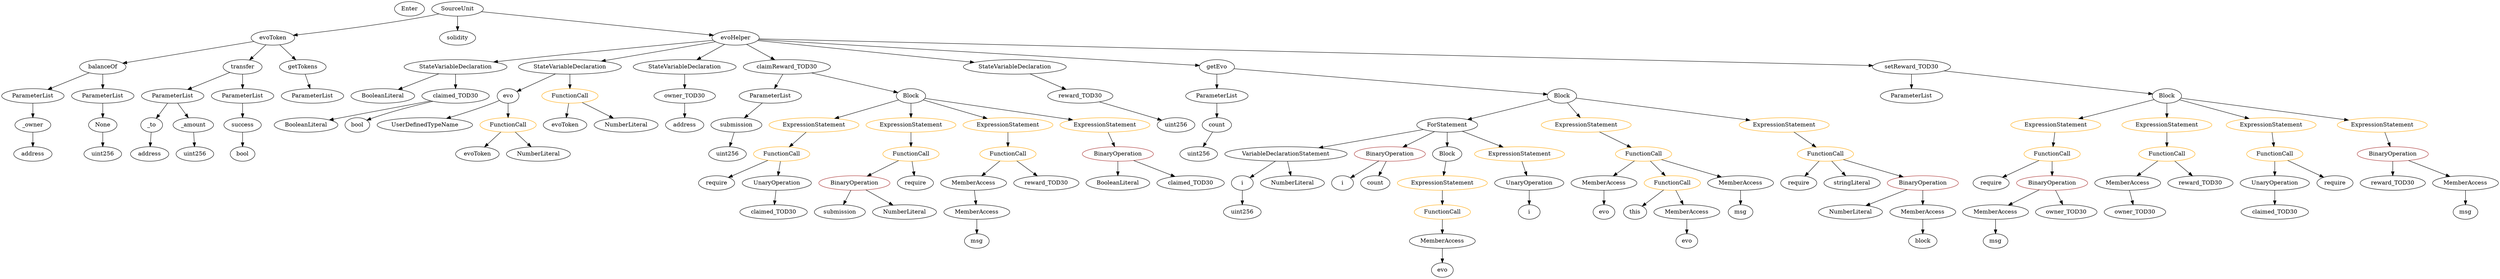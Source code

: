 strict digraph {
	graph [bb="0,0,5342.6,684"];
	node [label="\N"];
	Enter	[height=0.5,
		pos="859.54,666",
		width=0.83628];
	ForStatement_Unnamed	[color=black,
		height=0.5,
		label=ForStatement,
		pos="3118.5,378",
		width=1.6818];
	VariableDeclarationStatement_Unnamed	[color=black,
		height=0.5,
		label=VariableDeclarationStatement,
		pos="2786.5,306",
		width=3.3174];
	ForStatement_Unnamed -> VariableDeclarationStatement_Unnamed	[pos="e,2854.2,321.26 3070.3,366.82 3016.6,355.5 2929,337.04 2865.4,323.62"];
	BinaryOperation_Unnamed_1	[color=brown,
		height=0.5,
		label=BinaryOperation,
		pos="2995.5,306",
		width=1.9867];
	ForStatement_Unnamed -> BinaryOperation_Unnamed_1	[pos="e,3023.6,322.98 3091.2,361.46 3074.3,351.81 3052.2,339.27 3033.6,328.65"];
	Block_Unnamed_1	[color=black,
		height=0.5,
		label=Block,
		pos="3118.5,306",
		width=0.90558];
	ForStatement_Unnamed -> Block_Unnamed_1	[pos="e,3118.5,324.1 3118.5,359.7 3118.5,352.41 3118.5,343.73 3118.5,335.54"];
	ExpressionStatement_Unnamed_1	[color=orange,
		height=0.5,
		label=ExpressionStatement,
		pos="3276.5,306",
		width=2.458];
	ForStatement_Unnamed -> ExpressionStatement_Unnamed_1	[pos="e,3240.8,322.83 3151.3,362.5 3174.1,352.37 3205,338.71 3230.3,327.47"];
	ContractDefinition_evoToken	[color=black,
		height=0.5,
		label=evoToken,
		pos="547.54,594",
		width=1.3353];
	FunctionDefinition_balanceOf	[color=black,
		height=0.5,
		label=balanceOf,
		pos="202.54,522",
		width=1.3491];
	ContractDefinition_evoToken -> FunctionDefinition_balanceOf	[pos="e,244.57,531.53 505.93,584.56 443.2,571.83 324.45,547.74 255.59,533.76"];
	FunctionDefinition_transfer	[color=black,
		height=0.5,
		label=transfer,
		pos="485.54,522",
		width=1.0719];
	ContractDefinition_evoToken -> FunctionDefinition_transfer	[pos="e,499.7,538.99 532.85,576.41 525.17,567.74 515.63,556.97 507.13,547.38"];
	FunctionDefinition_getTokens	[color=black,
		height=0.5,
		label=getTokens,
		pos="608.54,522",
		width=1.3769];
	ContractDefinition_evoToken -> FunctionDefinition_getTokens	[pos="e,594.19,539.47 562,576.41 569.37,567.95 578.48,557.49 586.69,548.08"];
	ElementaryTypeName_uint256_4	[color=black,
		height=0.5,
		label=uint256,
		pos="2516.5,378",
		width=1.0442];
	Identifier_owner_TOD30_1	[color=black,
		height=0.5,
		label=owner_TOD30,
		pos="4579.5,162",
		width=1.862];
	ParameterList_Unnamed_5	[color=black,
		height=0.5,
		label=ParameterList,
		pos="2608.5,450",
		width=1.7095];
	Parameter_count	[color=black,
		height=0.5,
		label=count,
		pos="2608.5,378",
		width=0.87786];
	ParameterList_Unnamed_5 -> Parameter_count	[pos="e,2608.5,396.1 2608.5,431.7 2608.5,424.41 2608.5,415.73 2608.5,407.54"];
	ParameterList_Unnamed_6	[color=black,
		height=0.5,
		label=ParameterList,
		pos="4080.5,450",
		width=1.7095];
	PragmaDirective_solidity	[color=black,
		height=0.5,
		label=solidity,
		pos="960.54,594",
		width=1.0442];
	StateVariableDeclaration_Unnamed_1	[color=black,
		height=0.5,
		label=StateVariableDeclaration,
		pos="925.54,522",
		width=2.8184];
	BooleanLiteral_Unnamed_1	[color=black,
		height=0.5,
		label=BooleanLiteral,
		pos="770.54,450",
		width=1.7788];
	StateVariableDeclaration_Unnamed_1 -> BooleanLiteral_Unnamed_1	[pos="e,803.39,465.83 889.59,504.76 866.92,494.53 837.52,481.25 813.61,470.45"];
	VariableDeclaration_claimed_TOD30	[color=black,
		height=0.5,
		label=claimed_TOD30,
		pos="925.54,450",
		width=2.0145];
	StateVariableDeclaration_Unnamed_1 -> VariableDeclaration_claimed_TOD30	[pos="e,925.54,468.1 925.54,503.7 925.54,496.41 925.54,487.73 925.54,479.54"];
	ExpressionStatement_Unnamed_3	[color=orange,
		height=0.5,
		label=ExpressionStatement,
		pos="3417.5,378",
		width=2.458];
	FunctionCall_Unnamed_4	[color=orange,
		height=0.5,
		label=FunctionCall,
		pos="3537.5,306",
		width=1.6125];
	ExpressionStatement_Unnamed_3 -> FunctionCall_Unnamed_4	[pos="e,3511.2,322.35 3445.7,360.59 3462.3,350.88 3483.6,338.49 3501.4,328.07"];
	ExpressionStatement_Unnamed_5	[color=orange,
		height=0.5,
		label=ExpressionStatement,
		pos="4404.5,378",
		width=2.458];
	FunctionCall_Unnamed_7	[color=orange,
		height=0.5,
		label=FunctionCall,
		pos="4394.5,306",
		width=1.6125];
	ExpressionStatement_Unnamed_5 -> FunctionCall_Unnamed_7	[pos="e,4397,324.1 4402.1,359.7 4401,352.32 4399.8,343.52 4398.6,335.25"];
	ExpressionStatement_Unnamed_6	[color=orange,
		height=0.5,
		label=ExpressionStatement,
		pos="4641.5,378",
		width=2.458];
	FunctionCall_Unnamed_8	[color=orange,
		height=0.5,
		label=FunctionCall,
		pos="4641.5,306",
		width=1.6125];
	ExpressionStatement_Unnamed_6 -> FunctionCall_Unnamed_8	[pos="e,4641.5,324.1 4641.5,359.7 4641.5,352.41 4641.5,343.73 4641.5,335.54"];
	ElementaryTypeName_uint256_2	[color=black,
		height=0.5,
		label=uint256,
		pos="2608.5,306",
		width=1.0442];
	VariableDeclaration_i	[color=black,
		height=0.5,
		label=i,
		pos="2685.5,234",
		width=0.75];
	ElementaryTypeName_uint256_3	[color=black,
		height=0.5,
		label=uint256,
		pos="2685.5,162",
		width=1.0442];
	VariableDeclaration_i -> ElementaryTypeName_uint256_3	[pos="e,2685.5,180.1 2685.5,215.7 2685.5,208.41 2685.5,199.73 2685.5,191.54"];
	MemberAccess_Unnamed_2	[color=black,
		height=0.5,
		label=MemberAccess,
		pos="3452.5,234",
		width=1.9174];
	Identifier_evo_1	[color=black,
		height=0.5,
		label=evo,
		pos="3447.5,162",
		width=0.75];
	MemberAccess_Unnamed_2 -> Identifier_evo_1	[pos="e,3448.8,180.1 3451.3,215.7 3450.8,208.41 3450.2,199.73 3449.6,191.54"];
	Identifier_reward_TOD30_1	[color=black,
		height=0.5,
		label=reward_TOD30,
		pos="5116.5,234",
		width=1.9313];
	FunctionCall_Unnamed_6	[color=orange,
		height=0.5,
		label=FunctionCall,
		pos="4868.5,306",
		width=1.6125];
	UnaryOperation_Unnamed_1	[color=black,
		height=0.5,
		label=UnaryOperation,
		pos="4868.5,234",
		width=1.9452];
	FunctionCall_Unnamed_6 -> UnaryOperation_Unnamed_1	[pos="e,4868.5,252.1 4868.5,287.7 4868.5,280.41 4868.5,271.73 4868.5,263.54"];
	Identifier_require_1	[color=black,
		height=0.5,
		label=require,
		pos="4992.5,234",
		width=1.0026];
	FunctionCall_Unnamed_6 -> Identifier_require_1	[pos="e,4969.1,248.21 4895.8,289.64 4914.5,279.08 4939.4,265 4959.3,253.78"];
	ElementaryTypeName_address_1	[color=black,
		height=0.5,
		label=address,
		pos="296.54,306",
		width=1.0996];
	Identifier_claimed_TOD30	[color=black,
		height=0.5,
		label=claimed_TOD30,
		pos="4868.5,162",
		width=2.0145];
	UnaryOperation_Unnamed_1 -> Identifier_claimed_TOD30	[pos="e,4868.5,180.1 4868.5,215.7 4868.5,208.41 4868.5,199.73 4868.5,191.54"];
	Block_Unnamed_2	[color=black,
		height=0.5,
		label=Block,
		pos="4641.5,450",
		width=0.90558];
	Block_Unnamed_2 -> ExpressionStatement_Unnamed_5	[pos="e,4453.2,393.36 4613.4,440.7 4576.8,429.88 4511.8,410.68 4464,396.56"];
	Block_Unnamed_2 -> ExpressionStatement_Unnamed_6	[pos="e,4641.5,396.1 4641.5,431.7 4641.5,424.41 4641.5,415.73 4641.5,407.54"];
	ExpressionStatement_Unnamed_4	[color=orange,
		height=0.5,
		label=ExpressionStatement,
		pos="4847.5,378",
		width=2.458];
	Block_Unnamed_2 -> ExpressionStatement_Unnamed_4	[pos="e,4803.5,393.97 4668.9,439.7 4700.4,429.01 4752.9,411.17 4792.8,397.59"];
	ExpressionStatement_Unnamed_7	[color=orange,
		height=0.5,
		label=ExpressionStatement,
		pos="5068.5,378",
		width=2.458];
	Block_Unnamed_2 -> ExpressionStatement_Unnamed_7	[pos="e,5001.3,390.03 4672.6,443.91 4738.6,433.09 4894.7,407.5 4990,391.88"];
	ParameterList_Unnamed_1	[color=black,
		height=0.5,
		label=ParameterList,
		pos="61.543,450",
		width=1.7095];
	FunctionDefinition_balanceOf -> ParameterList_Unnamed_1	[pos="e,91.638,465.94 174.35,507 153.58,496.69 125.04,482.52 101.86,471.02"];
	ParameterList_Unnamed_2	[color=black,
		height=0.5,
		label=ParameterList,
		pos="202.54,450",
		width=1.7095];
	FunctionDefinition_balanceOf -> ParameterList_Unnamed_2	[pos="e,202.54,468.1 202.54,503.7 202.54,496.41 202.54,487.73 202.54,479.54"];
	FunctionCall_Unnamed_3	[color=orange,
		height=0.5,
		label=FunctionCall,
		pos="3118.5,162",
		width=1.6125];
	MemberAccess_Unnamed_1	[color=black,
		height=0.5,
		label=MemberAccess,
		pos="3118.5,90",
		width=1.9174];
	FunctionCall_Unnamed_3 -> MemberAccess_Unnamed_1	[pos="e,3118.5,108.1 3118.5,143.7 3118.5,136.41 3118.5,127.73 3118.5,119.54"];
	VariableDeclarationStatement_Unnamed -> VariableDeclaration_i	[pos="e,2703.8,247.62 2762.1,288.05 2747.3,277.83 2728.5,264.78 2713.2,254.18"];
	NumberLiteral_Unnamed_3	[color=black,
		height=0.5,
		label=NumberLiteral,
		pos="2794.5,234",
		width=1.765];
	VariableDeclarationStatement_Unnamed -> NumberLiteral_Unnamed_3	[pos="e,2792.6,252.1 2788.5,287.7 2789.4,280.41 2790.3,271.73 2791.3,263.54"];
	Identifier_this	[color=black,
		height=0.5,
		label=this,
		pos="3519.5,162",
		width=0.75];
	MemberAccess_Unnamed_5	[color=black,
		height=0.5,
		label=MemberAccess,
		pos="4273.5,162",
		width=1.9174];
	Identifier_msg_1	[color=black,
		height=0.5,
		label=msg,
		pos="4273.5,90",
		width=0.75];
	MemberAccess_Unnamed_5 -> Identifier_msg_1	[pos="e,4273.5,108.1 4273.5,143.7 4273.5,136.41 4273.5,127.73 4273.5,119.54"];
	StateVariableDeclaration_Unnamed	[color=black,
		height=0.5,
		label=StateVariableDeclaration,
		pos="1282.5,522",
		width=2.8184];
	VariableDeclaration_evo	[color=black,
		height=0.5,
		label=evo,
		pos="1143.5,450",
		width=0.75];
	StateVariableDeclaration_Unnamed -> VariableDeclaration_evo	[pos="e,1164.7,461.65 1250,504.59 1227.2,493.15 1197.1,477.97 1174.7,466.69"];
	FunctionCall_Unnamed_1	[color=orange,
		height=0.5,
		label=FunctionCall,
		pos="1282.5,450",
		width=1.6125];
	StateVariableDeclaration_Unnamed -> FunctionCall_Unnamed_1	[pos="e,1282.5,468.1 1282.5,503.7 1282.5,496.41 1282.5,487.73 1282.5,479.54"];
	ExpressionStatement_Unnamed	[color=orange,
		height=0.5,
		label=ExpressionStatement,
		pos="3829.5,378",
		width=2.458];
	FunctionCall_Unnamed_2	[color=orange,
		height=0.5,
		label=FunctionCall,
		pos="3919.5,306",
		width=1.6125];
	ExpressionStatement_Unnamed -> FunctionCall_Unnamed_2	[pos="e,3898.7,323.23 3850.9,360.41 3862.5,351.37 3877.1,340.03 3889.8,330.13"];
	Identifier_owner_TOD30	[color=black,
		height=0.5,
		label=owner_TOD30,
		pos="4427.5,162",
		width=1.862];
	Identifier_require	[color=black,
		height=0.5,
		label=require,
		pos="3865.5,234",
		width=1.0026];
	FunctionCall_Unnamed_2 -> Identifier_require	[pos="e,3878.1,251.31 3906.5,288.05 3900,279.68 3892.1,269.4 3884.9,260.13"];
	stringLiteral_Unnamed	[color=black,
		height=0.5,
		label=stringLiteral,
		pos="3973.5,234",
		width=1.5016];
	FunctionCall_Unnamed_2 -> stringLiteral_Unnamed	[pos="e,3960.6,251.79 3932.6,288.05 3938.9,279.89 3946.6,269.91 3953.6,260.82"];
	BinaryOperation_Unnamed	[color=brown,
		height=0.5,
		label=BinaryOperation,
		pos="4117.5,234",
		width=1.9867];
	FunctionCall_Unnamed_2 -> BinaryOperation_Unnamed	[pos="e,4077.4,249.19 3956.8,291.83 3987.8,280.86 4032.3,265.13 4066.7,252.99"];
	Identifier_require_3	[color=black,
		height=0.5,
		label=require,
		pos="1570.5,234",
		width=1.0026];
	Identifier_i	[color=black,
		height=0.5,
		label=i,
		pos="2903.5,234",
		width=0.75];
	FunctionCall_Unnamed_4 -> MemberAccess_Unnamed_2	[pos="e,3472.7,251.63 3517.8,288.76 3507,279.88 3493.5,268.71 3481.5,258.85"];
	FunctionCall_Unnamed_5	[color=orange,
		height=0.5,
		label=FunctionCall,
		pos="3597.5,234",
		width=1.6125];
	FunctionCall_Unnamed_4 -> FunctionCall_Unnamed_5	[pos="e,3583.4,251.47 3551.8,288.41 3559,279.95 3568,269.49 3576,260.08"];
	MemberAccess_Unnamed_3	[color=black,
		height=0.5,
		label=MemberAccess,
		pos="3742.5,234",
		width=1.9174];
	FunctionCall_Unnamed_4 -> MemberAccess_Unnamed_3	[pos="e,3701.9,248.89 3575.6,292 3608.2,280.89 3655.2,264.81 3691.1,252.56"];
	Identifier_require_2	[color=black,
		height=0.5,
		label=require,
		pos="4268.5,234",
		width=1.0026];
	ElementaryTypeName_address_2	[color=black,
		height=0.5,
		label=address,
		pos="1518.5,378",
		width=1.0996];
	Identifier_claimed_TOD30_1	[color=black,
		height=0.5,
		label=claimed_TOD30,
		pos="1685.5,162",
		width=2.0145];
	Identifier_evoToken_1	[color=black,
		height=0.5,
		label=evoToken,
		pos="1267.5,378",
		width=1.3353];
	ElementaryTypeName_bool	[color=black,
		height=0.5,
		label=bool,
		pos="485.54,306",
		width=0.76697];
	BooleanLiteral_Unnamed	[color=black,
		height=0.5,
		label=BooleanLiteral,
		pos="715.54,378",
		width=1.7788];
	VariableDeclaration_claimed_TOD30 -> BooleanLiteral_Unnamed	[pos="e,755.58,392.35 883.3,434.92 849.54,423.67 802.12,407.86 766.3,395.92"];
	ElementaryTypeName_bool_1	[color=black,
		height=0.5,
		label=bool,
		pos="825.54,378",
		width=0.76697];
	VariableDeclaration_claimed_TOD30 -> ElementaryTypeName_bool_1	[pos="e,843.85,391.81 902.1,432.59 887.37,422.28 868.32,408.94 852.91,398.15"];
	Parameter__owner	[color=black,
		height=0.5,
		label=_owner,
		pos="61.543,378",
		width=1.0719];
	ParameterList_Unnamed_1 -> Parameter__owner	[pos="e,61.543,396.1 61.543,431.7 61.543,424.41 61.543,415.73 61.543,407.54"];
	Identifier_msg_2	[color=black,
		height=0.5,
		label=msg,
		pos="5273.5,162",
		width=0.75];
	ParameterList_Unnamed_7	[color=black,
		height=0.5,
		label=ParameterList,
		pos="1697.5,450",
		width=1.7095];
	Parameter_submission	[color=black,
		height=0.5,
		label=submission,
		pos="1628.5,378",
		width=1.46];
	ParameterList_Unnamed_7 -> Parameter_submission	[pos="e,1644.8,395.47 1681.2,432.41 1672.7,423.78 1662.1,413.06 1652.7,403.5"];
	Parameter_None	[color=black,
		height=0.5,
		label=None,
		pos="202.54,378",
		width=0.85014];
	ParameterList_Unnamed_2 -> Parameter_None	[pos="e,202.54,396.1 202.54,431.7 202.54,424.41 202.54,415.73 202.54,407.54"];
	StateVariableDeclaration_Unnamed_2	[color=black,
		height=0.5,
		label=StateVariableDeclaration,
		pos="1518.5,522",
		width=2.8184];
	VariableDeclaration_owner_TOD30	[color=black,
		height=0.5,
		label=owner_TOD30,
		pos="1518.5,450",
		width=1.862];
	StateVariableDeclaration_Unnamed_2 -> VariableDeclaration_owner_TOD30	[pos="e,1518.5,468.1 1518.5,503.7 1518.5,496.41 1518.5,487.73 1518.5,479.54"];
	FunctionDefinition_claimReward_TOD30	[color=black,
		height=0.5,
		label=claimReward_TOD30,
		pos="1730.5,522",
		width=2.5689];
	FunctionDefinition_claimReward_TOD30 -> ParameterList_Unnamed_7	[pos="e,1705.6,468.1 1722.4,503.7 1718.8,496.07 1714.5,486.92 1710.5,478.4"];
	Block_Unnamed_3	[color=black,
		height=0.5,
		label=Block,
		pos="1982.5,450",
		width=0.90558];
	FunctionDefinition_claimReward_TOD30 -> Block_Unnamed_3	[pos="e,1953.8,459 1782.1,506.67 1829.7,493.45 1899.4,474.1 1942.8,462.05"];
	BinaryOperation_Unnamed_4	[color=brown,
		height=0.5,
		label=BinaryOperation,
		pos="1854.5,234",
		width=1.9867];
	Identifier_submission	[color=black,
		height=0.5,
		label=submission,
		pos="1828.5,162",
		width=1.46];
	BinaryOperation_Unnamed_4 -> Identifier_submission	[pos="e,1834.9,180.1 1848.1,215.7 1845.3,208.15 1842,199.12 1838.8,190.68"];
	NumberLiteral_Unnamed_4	[color=black,
		height=0.5,
		label=NumberLiteral,
		pos="1962.5,162",
		width=1.765];
	BinaryOperation_Unnamed_4 -> NumberLiteral_Unnamed_4	[pos="e,1938,178.91 1879.6,216.76 1894.1,207.33 1912.7,195.32 1928.5,185.04"];
	ParameterList_Unnamed_3	[color=black,
		height=0.5,
		label=ParameterList,
		pos="344.54,450",
		width=1.7095];
	Parameter__to	[color=black,
		height=0.5,
		label=_to,
		pos="296.54,378",
		width=0.75];
	ParameterList_Unnamed_3 -> Parameter__to	[pos="e,307.4,394.83 332.92,432.05 327.22,423.73 320.23,413.54 313.9,404.32"];
	Parameter__amount	[color=black,
		height=0.5,
		label=_amount,
		pos="384.54,378",
		width=1.1967];
	ParameterList_Unnamed_3 -> Parameter__amount	[pos="e,374.95,395.79 354.23,432.05 358.75,424.14 364.23,414.54 369.29,405.69"];
	Identifier_evoToken	[color=black,
		height=0.5,
		label=evoToken,
		pos="1078.5,306",
		width=1.3353];
	NumberLiteral_Unnamed_1	[color=black,
		height=0.5,
		label=NumberLiteral,
		pos="1397.5,378",
		width=1.765];
	BinaryOperation_Unnamed_2	[color=brown,
		height=0.5,
		label=BinaryOperation,
		pos="4394.5,234",
		width=1.9867];
	BinaryOperation_Unnamed_2 -> MemberAccess_Unnamed_5	[pos="e,4300.8,178.74 4366.8,216.94 4350.1,207.31 4328.8,194.95 4310.7,184.49"];
	BinaryOperation_Unnamed_2 -> Identifier_owner_TOD30	[pos="e,4419.5,180.1 4402.7,215.7 4406.3,208.07 4410.6,198.92 4414.6,190.4"];
	MemberAccess_Unnamed_7	[color=black,
		height=0.5,
		label=MemberAccess,
		pos="5273.5,234",
		width=1.9174];
	MemberAccess_Unnamed_7 -> Identifier_msg_2	[pos="e,5273.5,180.1 5273.5,215.7 5273.5,208.41 5273.5,199.73 5273.5,191.54"];
	ElementaryTypeName_address	[color=black,
		height=0.5,
		label=address,
		pos="61.543,306",
		width=1.0996];
	FunctionCall_Unnamed_5 -> Identifier_this	[pos="e,3535.2,177.02 3579.5,216.76 3568.8,207.17 3555.1,194.91 3543.5,184.52"];
	MemberAccess_Unnamed_4	[color=black,
		height=0.5,
		label=MemberAccess,
		pos="3633.5,162",
		width=1.9174];
	FunctionCall_Unnamed_5 -> MemberAccess_Unnamed_4	[pos="e,3624.7,180.28 3606.3,216.05 3610.2,208.35 3615,199.03 3619.5,190.36"];
	ElementaryTypeName_uint256_5	[color=black,
		height=0.5,
		label=uint256,
		pos="1602.5,306",
		width=1.0442];
	MemberAccess_Unnamed_6	[color=black,
		height=0.5,
		label=MemberAccess,
		pos="4553.5,234",
		width=1.9174];
	MemberAccess_Unnamed_6 -> Identifier_owner_TOD30_1	[pos="e,4573.2,180.1 4560,215.7 4562.8,208.15 4566.1,199.12 4569.3,190.68"];
	ParameterList_Unnamed	[color=black,
		height=0.5,
		label=ParameterList,
		pos="626.54,450",
		width=1.7095];
	UserDefinedTypeName_Unnamed	[color=black,
		height=0.5,
		label=UserDefinedTypeName,
		pos="969.54,378",
		width=2.7214];
	VariableDeclaration_reward_TOD30	[color=black,
		height=0.5,
		label=reward_TOD30,
		pos="2330.5,450",
		width=1.9313];
	VariableDeclaration_reward_TOD30 -> ElementaryTypeName_uint256_4	[pos="e,2487.6,389.88 2368.6,434.67 2400.2,422.79 2444.9,405.96 2476.9,393.92"];
	StateVariableDeclaration_Unnamed_3	[color=black,
		height=0.5,
		label=StateVariableDeclaration,
		pos="2200.5,522",
		width=2.8184];
	StateVariableDeclaration_Unnamed_3 -> VariableDeclaration_reward_TOD30	[pos="e,2301.3,466.75 2231.4,504.41 2249.3,494.75 2272.1,482.46 2291.3,472.12"];
	MemberAccess_Unnamed_8	[color=black,
		height=0.5,
		label=MemberAccess,
		pos="2103.5,234",
		width=1.9174];
	MemberAccess_Unnamed_9	[color=black,
		height=0.5,
		label=MemberAccess,
		pos="2113.5,162",
		width=1.9174];
	MemberAccess_Unnamed_8 -> MemberAccess_Unnamed_9	[pos="e,2111.1,180.1 2106,215.7 2107.1,208.32 2108.3,199.52 2109.5,191.25"];
	FunctionCall_Unnamed_7 -> Identifier_require_2	[pos="e,4292,248.04 4367.2,289.81 4348,279.15 4322.2,264.83 4301.8,253.5"];
	FunctionCall_Unnamed_7 -> BinaryOperation_Unnamed_2	[pos="e,4394.5,252.1 4394.5,287.7 4394.5,280.41 4394.5,271.73 4394.5,263.54"];
	Identifier_evo	[color=black,
		height=0.5,
		label=evo,
		pos="3118.5,18",
		width=0.75];
	VariableDeclaration_evo -> UserDefinedTypeName_Unnamed	[pos="e,1008.9,394.85 1120.8,439.85 1095.2,429.55 1052.8,412.5 1019.4,399.07"];
	FunctionCall_Unnamed	[color=orange,
		height=0.5,
		label=FunctionCall,
		pos="1143.5,378",
		width=1.6125];
	VariableDeclaration_evo -> FunctionCall_Unnamed	[pos="e,1143.5,396.1 1143.5,431.7 1143.5,424.41 1143.5,415.73 1143.5,407.54"];
	FunctionDefinition_transfer -> ParameterList_Unnamed_3	[pos="e,374.9,466.07 459.68,508.16 438.84,497.81 409.14,483.07 385.14,471.15"];
	ParameterList_Unnamed_4	[color=black,
		height=0.5,
		label=ParameterList,
		pos="485.54,450",
		width=1.7095];
	FunctionDefinition_transfer -> ParameterList_Unnamed_4	[pos="e,485.54,468.1 485.54,503.7 485.54,496.41 485.54,487.73 485.54,479.54"];
	NumberLiteral_Unnamed_2	[color=black,
		height=0.5,
		label=NumberLiteral,
		pos="3966.5,162",
		width=1.765];
	Parameter__to -> ElementaryTypeName_address_1	[pos="e,296.54,324.1 296.54,359.7 296.54,352.41 296.54,343.73 296.54,335.54"];
	MemberAccess_Unnamed_1 -> Identifier_evo	[pos="e,3118.5,36.104 3118.5,71.697 3118.5,64.407 3118.5,55.726 3118.5,47.536"];
	ExpressionStatement_Unnamed_2	[color=orange,
		height=0.5,
		label=ExpressionStatement,
		pos="3118.5,234",
		width=2.458];
	ExpressionStatement_Unnamed_2 -> FunctionCall_Unnamed_3	[pos="e,3118.5,180.1 3118.5,215.7 3118.5,208.41 3118.5,199.73 3118.5,191.54"];
	BinaryOperation_Unnamed_1 -> Identifier_i	[pos="e,2920.9,248.2 2973.7,288.41 2960.6,278.42 2943.8,265.64 2929.9,255.09"];
	Identifier_count	[color=black,
		height=0.5,
		label=count,
		pos="2980.5,234",
		width=0.87786];
	BinaryOperation_Unnamed_1 -> Identifier_count	[pos="e,2984.2,252.1 2991.8,287.7 2990.3,280.32 2988.4,271.52 2986.6,263.25"];
	FunctionCall_Unnamed_9	[color=orange,
		height=0.5,
		label=FunctionCall,
		pos="1716.5,306",
		width=1.6125];
	FunctionCall_Unnamed_9 -> Identifier_require_3	[pos="e,1595.8,247.09 1685.9,290.33 1662.6,279.15 1630.5,263.74 1606.1,252.03"];
	UnaryOperation_Unnamed_2	[color=black,
		height=0.5,
		label=UnaryOperation,
		pos="1694.5,234",
		width=1.9452];
	FunctionCall_Unnamed_9 -> UnaryOperation_Unnamed_2	[pos="e,1699.9,252.1 1711.1,287.7 1708.8,280.24 1706,271.32 1703.3,262.97"];
	Identifier_evo_2	[color=black,
		height=0.5,
		label=evo,
		pos="3633.5,90",
		width=0.75];
	ElementaryTypeName_uint256_1	[color=black,
		height=0.5,
		label=uint256,
		pos="391.54,306",
		width=1.0442];
	Parameter__amount -> ElementaryTypeName_uint256_1	[pos="e,389.83,324.1 386.27,359.7 387,352.41 387.87,343.73 388.69,335.54"];
	UnaryOperation_Unnamed_2 -> Identifier_claimed_TOD30_1	[pos="e,1687.7,180.1 1692.3,215.7 1691.4,208.32 1690.2,199.52 1689.2,191.25"];
	ContractDefinition_evoHelper	[color=black,
		height=0.5,
		label=evoHelper,
		pos="1624.5,594",
		width=1.3491];
	ContractDefinition_evoHelper -> StateVariableDeclaration_Unnamed_1	[pos="e,1012.2,531.68 1577.9,588.33 1465.1,577.04 1176,548.09 1023.4,532.8"];
	ContractDefinition_evoHelper -> StateVariableDeclaration_Unnamed	[pos="e,1347.3,536.26 1582.6,584.42 1526.9,573.02 1427.6,552.7 1358.6,538.56"];
	ContractDefinition_evoHelper -> StateVariableDeclaration_Unnamed_2	[pos="e,1544.1,539.88 1601.5,577.81 1587.5,568.55 1569.3,556.54 1553.6,546.12"];
	ContractDefinition_evoHelper -> FunctionDefinition_claimReward_TOD30	[pos="e,1705.4,539.63 1647.5,577.81 1661.7,568.49 1680,556.37 1695.9,545.9"];
	ContractDefinition_evoHelper -> StateVariableDeclaration_Unnamed_3	[pos="e,2118.5,532.97 1670.2,587.45 1764.5,575.99 1982.3,549.53 2107.4,534.31"];
	FunctionDefinition_getEvo	[color=black,
		height=0.5,
		label=getEvo,
		pos="2608.5,522",
		width=1.0165];
	ContractDefinition_evoHelper -> FunctionDefinition_getEvo	[pos="e,2572.4,525.57 1672,589.62 1838.5,577.78 2394.6,538.22 2561.1,526.38"];
	FunctionDefinition_setReward_TOD30	[color=black,
		height=0.5,
		label=setReward_TOD30,
		pos="4080.5,522",
		width=2.3194];
	ContractDefinition_evoHelper -> FunctionDefinition_setReward_TOD30	[pos="e,3998.1,525.35 1673.1,591.62 1973.4,583.06 3579.6,537.28 3986.7,525.67"];
	ExpressionStatement_Unnamed_8	[color=orange,
		height=0.5,
		label=ExpressionStatement,
		pos="1787.5,378",
		width=2.458];
	Block_Unnamed_3 -> ExpressionStatement_Unnamed_8	[pos="e,1830,394.24 1955.8,439.41 1926.3,428.81 1878,411.47 1840.7,398.08"];
	ExpressionStatement_Unnamed_9	[color=orange,
		height=0.5,
		label=ExpressionStatement,
		pos="1982.5,378",
		width=2.458];
	Block_Unnamed_3 -> ExpressionStatement_Unnamed_9	[pos="e,1982.5,396.1 1982.5,431.7 1982.5,424.41 1982.5,415.73 1982.5,407.54"];
	ExpressionStatement_Unnamed_10	[color=orange,
		height=0.5,
		label=ExpressionStatement,
		pos="2177.5,378",
		width=2.458];
	Block_Unnamed_3 -> ExpressionStatement_Unnamed_10	[pos="e,2135.1,394.24 2009.2,439.41 2038.8,428.81 2087.1,411.47 2124.4,398.08"];
	ExpressionStatement_Unnamed_11	[color=orange,
		height=0.5,
		label=ExpressionStatement,
		pos="2372.5,378",
		width=2.458];
	Block_Unnamed_3 -> ExpressionStatement_Unnamed_11	[pos="e,2307.8,390.61 2013.5,443.45 2074.2,432.56 2210.4,408.1 2296.6,392.64"];
	Block_Unnamed	[color=black,
		height=0.5,
		label=Block,
		pos="3357.5,450",
		width=0.90558];
	Block_Unnamed -> ForStatement_Unnamed	[pos="e,3160.5,391.29 3329.2,440.7 3290.4,429.34 3220.1,408.75 3171.5,394.5"];
	Block_Unnamed -> ExpressionStatement_Unnamed_3	[pos="e,3403,395.96 3370.9,433.46 3378.2,424.95 3387.4,414.19 3395.7,404.48"];
	Block_Unnamed -> ExpressionStatement_Unnamed	[pos="e,3759.6,389.38 3388.9,444.35 3461.3,433.61 3642.1,406.79 3748.3,391.05"];
	Identifier_reward_TOD30	[color=black,
		height=0.5,
		label=reward_TOD30,
		pos="4710.5,234",
		width=1.9313];
	FunctionDefinition_getEvo -> ParameterList_Unnamed_5	[pos="e,2608.5,468.1 2608.5,503.7 2608.5,496.41 2608.5,487.73 2608.5,479.54"];
	FunctionDefinition_getEvo -> Block_Unnamed	[pos="e,3325.6,453.99 2644.4,517.65 2768.5,506.05 3179.1,467.67 3314.1,455.06"];
	ExpressionStatement_Unnamed_8 -> FunctionCall_Unnamed_9	[pos="e,1733.1,323.31 1770.4,360.05 1761.6,351.42 1750.8,340.76 1741.2,331.27"];
	SourceUnit_Unnamed	[color=black,
		height=0.5,
		label=SourceUnit,
		pos="960.54,666",
		width=1.46];
	SourceUnit_Unnamed -> ContractDefinition_evoToken	[pos="e,593.29,600.16 921.69,653.59 914.05,651.57 906.08,649.6 898.54,648 795.74,626.22 674.17,609.94 604.44,601.5"];
	SourceUnit_Unnamed -> PragmaDirective_solidity	[pos="e,960.54,612.1 960.54,647.7 960.54,640.41 960.54,631.73 960.54,623.54"];
	SourceUnit_Unnamed -> ContractDefinition_evoHelper	[pos="e,1578.1,599.9 1010.5,659.74 1131.2,647.01 1438.7,614.59 1567,601.07"];
	ElementaryTypeName_uint256	[color=black,
		height=0.5,
		label=uint256,
		pos="201.54,306",
		width=1.0442];
	VariableDeclaration_owner_TOD30 -> ElementaryTypeName_address_2	[pos="e,1518.5,396.1 1518.5,431.7 1518.5,424.41 1518.5,415.73 1518.5,407.54"];
	FunctionCall_Unnamed_8 -> MemberAccess_Unnamed_6	[pos="e,4574.5,251.63 4621.1,288.76 4609.9,279.79 4595.6,268.49 4583.2,258.56"];
	FunctionCall_Unnamed_8 -> Identifier_reward_TOD30	[pos="e,4693.8,251.96 4657.9,288.41 4666.3,279.91 4676.7,269.37 4686,259.91"];
	Identifier_msg	[color=black,
		height=0.5,
		label=msg,
		pos="3747.5,162",
		width=0.75];
	BinaryOperation_Unnamed_3	[color=brown,
		height=0.5,
		label=BinaryOperation,
		pos="5116.5,306",
		width=1.9867];
	BinaryOperation_Unnamed_3 -> Identifier_reward_TOD30_1	[pos="e,5116.5,252.1 5116.5,287.7 5116.5,280.41 5116.5,271.73 5116.5,263.54"];
	BinaryOperation_Unnamed_3 -> MemberAccess_Unnamed_7	[pos="e,5239.8,250.04 5150.6,289.81 5173.7,279.5 5204.5,265.77 5229.5,254.64"];
	FunctionCall_Unnamed_10	[color=orange,
		height=0.5,
		label=FunctionCall,
		pos="1980.5,306",
		width=1.6125];
	ExpressionStatement_Unnamed_9 -> FunctionCall_Unnamed_10	[pos="e,1981,324.1 1982,359.7 1981.8,352.41 1981.6,343.73 1981.4,335.54"];
	Parameter_count -> ElementaryTypeName_uint256_2	[pos="e,2608.5,324.1 2608.5,359.7 2608.5,352.41 2608.5,343.73 2608.5,335.54"];
	Block_Unnamed_1 -> ExpressionStatement_Unnamed_2	[pos="e,3118.5,252.1 3118.5,287.7 3118.5,280.41 3118.5,271.73 3118.5,263.54"];
	UnaryOperation_Unnamed	[color=black,
		height=0.5,
		label=UnaryOperation,
		pos="3295.5,234",
		width=1.9452];
	ExpressionStatement_Unnamed_1 -> UnaryOperation_Unnamed	[pos="e,3290.9,252.1 3281.2,287.7 3283.3,280.24 3285.7,271.32 3288,262.97"];
	Identifier_msg_3	[color=black,
		height=0.5,
		label=msg,
		pos="2113.5,90",
		width=0.75];
	FunctionCall_Unnamed_10 -> BinaryOperation_Unnamed_4	[pos="e,1883.1,250.89 1953.2,289.81 1935.7,280.06 1912.6,267.26 1893.2,256.48"];
	Identifier_require_4	[color=black,
		height=0.5,
		label=require,
		pos="1980.5,234",
		width=1.0026];
	FunctionCall_Unnamed_10 -> Identifier_require_4	[pos="e,1980.5,252.1 1980.5,287.7 1980.5,280.41 1980.5,271.73 1980.5,263.54"];
	Parameter_submission -> ElementaryTypeName_uint256_5	[pos="e,1608.9,324.1 1622.1,359.7 1619.3,352.15 1616,343.12 1612.8,334.68"];
	MemberAccess_Unnamed	[color=black,
		height=0.5,
		label=MemberAccess,
		pos="4117.5,162",
		width=1.9174];
	Identifier_block	[color=black,
		height=0.5,
		label=block,
		pos="4117.5,90",
		width=0.87786];
	MemberAccess_Unnamed -> Identifier_block	[pos="e,4117.5,108.1 4117.5,143.7 4117.5,136.41 4117.5,127.73 4117.5,119.54"];
	Identifier_reward_TOD30_2	[color=black,
		height=0.5,
		label=reward_TOD30,
		pos="2260.5,234",
		width=1.9313];
	FunctionCall_Unnamed_11	[color=orange,
		height=0.5,
		label=FunctionCall,
		pos="2177.5,306",
		width=1.6125];
	FunctionCall_Unnamed_11 -> MemberAccess_Unnamed_8	[pos="e,2121.2,251.71 2160,288.41 2150.9,279.76 2139.5,269 2129.4,259.42"];
	FunctionCall_Unnamed_11 -> Identifier_reward_TOD30_2	[pos="e,2240.8,251.63 2196.8,288.76 2207.3,279.88 2220.6,268.71 2232.3,258.85"];
	Parameter_None -> ElementaryTypeName_uint256	[pos="e,201.79,324.1 202.3,359.7 202.19,352.41 202.07,343.73 201.95,335.54"];
	MemberAccess_Unnamed_3 -> Identifier_msg	[pos="e,3746.3,180.1 3743.8,215.7 3744.3,208.41 3744.9,199.73 3745.5,191.54"];
	NumberLiteral_Unnamed	[color=black,
		height=0.5,
		label=NumberLiteral,
		pos="1208.5,306",
		width=1.765];
	Identifier_i_1	[color=black,
		height=0.5,
		label=i,
		pos="3295.5,162",
		width=0.75];
	FunctionDefinition_setReward_TOD30 -> ParameterList_Unnamed_6	[pos="e,4080.5,468.1 4080.5,503.7 4080.5,496.41 4080.5,487.73 4080.5,479.54"];
	FunctionDefinition_setReward_TOD30 -> Block_Unnamed_2	[pos="e,4609.9,454.95 4151.6,512.13 4269.6,497.41 4502.6,468.34 4598.6,456.36"];
	FunctionDefinition_getTokens -> ParameterList_Unnamed	[pos="e,622.14,468.1 612.99,503.7 614.89,496.32 617.15,487.52 619.28,479.25"];
	FunctionCall_Unnamed_1 -> Identifier_evoToken_1	[pos="e,1271.2,396.1 1278.8,431.7 1277.3,424.32 1275.4,415.52 1273.6,407.25"];
	FunctionCall_Unnamed_1 -> NumberLiteral_Unnamed_1	[pos="e,1371.7,394.73 1308.1,433.46 1323.9,423.84 1344.4,411.32 1361.9,400.72"];
	BinaryOperation_Unnamed -> NumberLiteral_Unnamed_2	[pos="e,3998.8,177.97 4084.4,217.64 4062.2,207.37 4032.9,193.76 4009,182.69"];
	BinaryOperation_Unnamed -> MemberAccess_Unnamed	[pos="e,4117.5,180.1 4117.5,215.7 4117.5,208.41 4117.5,199.73 4117.5,191.54"];
	Parameter_success	[color=black,
		height=0.5,
		label=success,
		pos="485.54,378",
		width=1.1135];
	ParameterList_Unnamed_4 -> Parameter_success	[pos="e,485.54,396.1 485.54,431.7 485.54,424.41 485.54,415.73 485.54,407.54"];
	BooleanLiteral_Unnamed_2	[color=black,
		height=0.5,
		label=BooleanLiteral,
		pos="2412.5,234",
		width=1.7788];
	ExpressionStatement_Unnamed_4 -> FunctionCall_Unnamed_6	[pos="e,4863.4,324.1 4852.7,359.7 4855,352.24 4857.6,343.32 4860.2,334.97"];
	Parameter_success -> ElementaryTypeName_bool	[pos="e,485.54,324.1 485.54,359.7 485.54,352.41 485.54,343.73 485.54,335.54"];
	Identifier_claimed_TOD30_2	[color=black,
		height=0.5,
		label=claimed_TOD30,
		pos="2567.5,234",
		width=2.0145];
	ExpressionStatement_Unnamed_7 -> BinaryOperation_Unnamed_3	[pos="e,5104.8,324.1 5080.4,359.7 5085.8,351.81 5092.3,342.3 5098.3,333.55"];
	MemberAccess_Unnamed_4 -> Identifier_evo_2	[pos="e,3633.5,108.1 3633.5,143.7 3633.5,136.41 3633.5,127.73 3633.5,119.54"];
	FunctionCall_Unnamed -> Identifier_evoToken	[pos="e,1093.8,323.47 1128.1,360.41 1120.2,351.87 1110.4,341.28 1101.6,331.79"];
	FunctionCall_Unnamed -> NumberLiteral_Unnamed	[pos="e,1193.2,323.47 1158.9,360.41 1166.9,351.87 1176.7,341.28 1185.5,331.79"];
	MemberAccess_Unnamed_9 -> Identifier_msg_3	[pos="e,2113.5,108.1 2113.5,143.7 2113.5,136.41 2113.5,127.73 2113.5,119.54"];
	ExpressionStatement_Unnamed_10 -> FunctionCall_Unnamed_11	[pos="e,2177.5,324.1 2177.5,359.7 2177.5,352.41 2177.5,343.73 2177.5,335.54"];
	BinaryOperation_Unnamed_5	[color=brown,
		height=0.5,
		label=BinaryOperation,
		pos="2412.5,306",
		width=1.9867];
	BinaryOperation_Unnamed_5 -> BooleanLiteral_Unnamed_2	[pos="e,2412.5,252.1 2412.5,287.7 2412.5,280.41 2412.5,271.73 2412.5,263.54"];
	BinaryOperation_Unnamed_5 -> Identifier_claimed_TOD30_2	[pos="e,2533.7,250.28 2446.2,289.81 2468.7,279.62 2498.7,266.08 2523.2,255.01"];
	Parameter__owner -> ElementaryTypeName_address	[pos="e,61.543,324.1 61.543,359.7 61.543,352.41 61.543,343.73 61.543,335.54"];
	UnaryOperation_Unnamed -> Identifier_i_1	[pos="e,3295.5,180.1 3295.5,215.7 3295.5,208.41 3295.5,199.73 3295.5,191.54"];
	ExpressionStatement_Unnamed_11 -> BinaryOperation_Unnamed_5	[pos="e,2402.8,324.1 2382.4,359.7 2386.9,351.9 2392.3,342.51 2397.2,333.83"];
}

